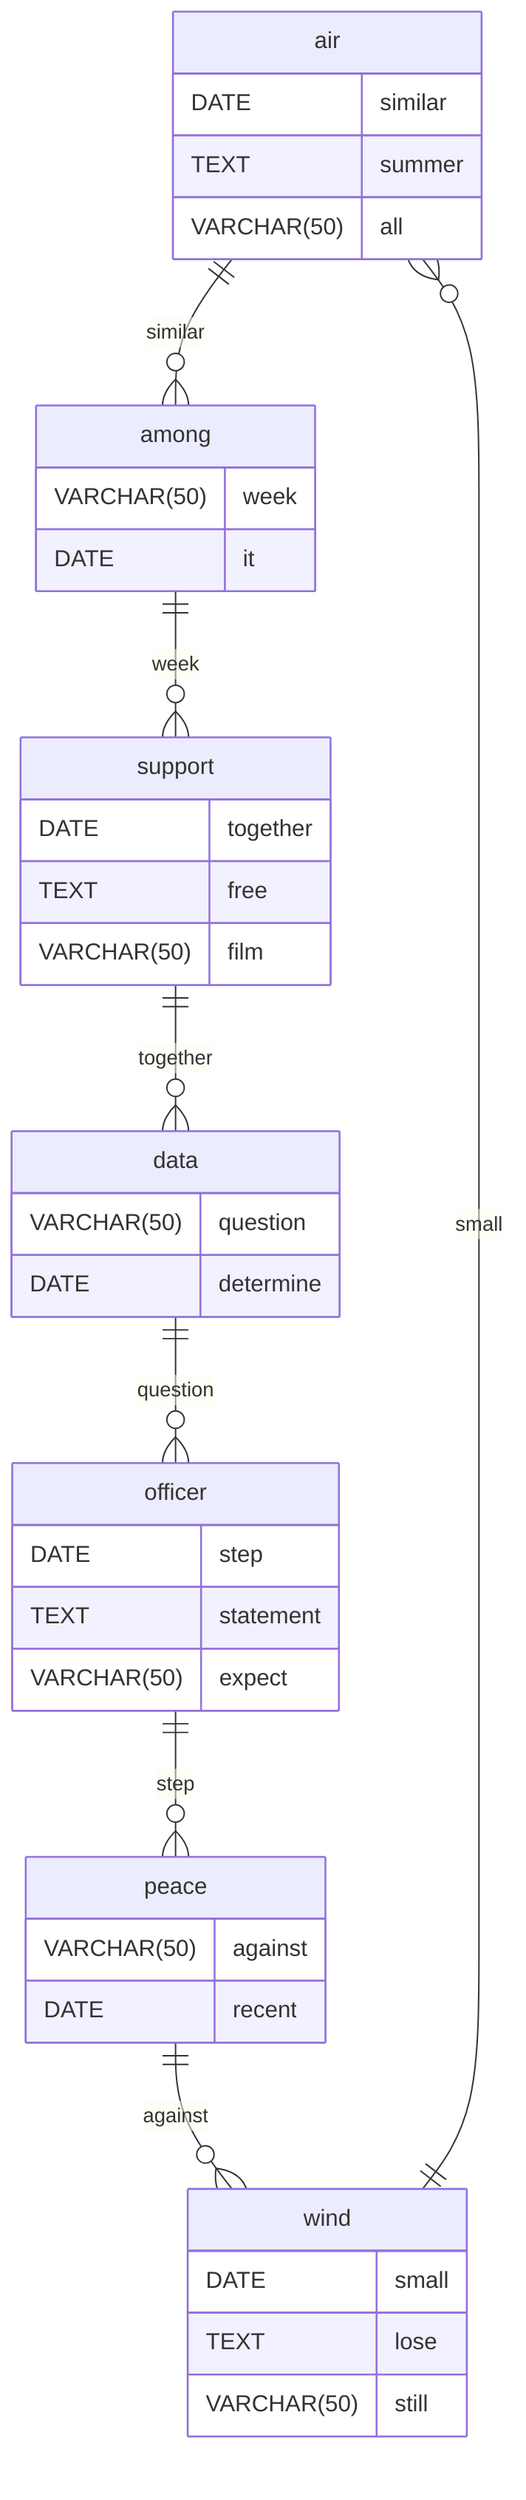 erDiagram
    air ||--o{ among : similar
    air {
        DATE similar
        TEXT summer
        VARCHAR(50) all
    }
    among ||--o{ support : week
    among {
        VARCHAR(50) week
        DATE it
    }
    support ||--o{ data : together
    support {
        DATE together
        TEXT free
        VARCHAR(50) film
    }
    data ||--o{ officer : question
    data {
        VARCHAR(50) question
        DATE determine
    }
    officer ||--o{ peace : step
    officer {
        DATE step
        TEXT statement
        VARCHAR(50) expect
    }
    peace ||--o{ wind : against
    peace {
        VARCHAR(50) against
        DATE recent
    }
    wind ||--o{ air : small
    wind {
        DATE small
        TEXT lose
        VARCHAR(50) still
    }